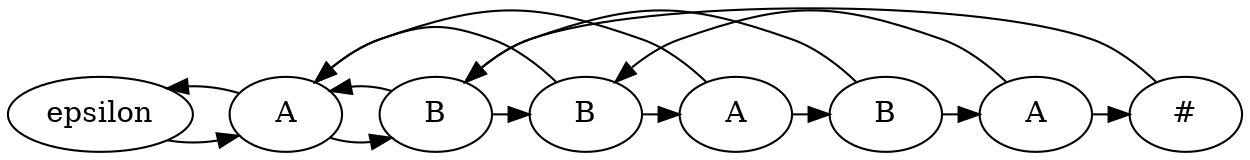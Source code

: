 // png
digraph Automata {
	{
		graph [rankdir=LR]
		edge [len=2.0]
		rank=same
		epsilon [label=epsilon]
		"#" [label="#"]
		0 [label=A]
		1 [label=B]
		2 [label=B]
		3 [label=A]
		4 [label=B]
		5 [label=A]
		epsilon -> 0
		5 -> "#"
		"#" -> 1
		0 -> 1
		1 -> 2
		2 -> 3
		3 -> 4
		4 -> 5
		0 -> epsilon
		1 -> 0
		2 -> 0
		3 -> 0
		4 -> 1
		5 -> 2
	}
}
